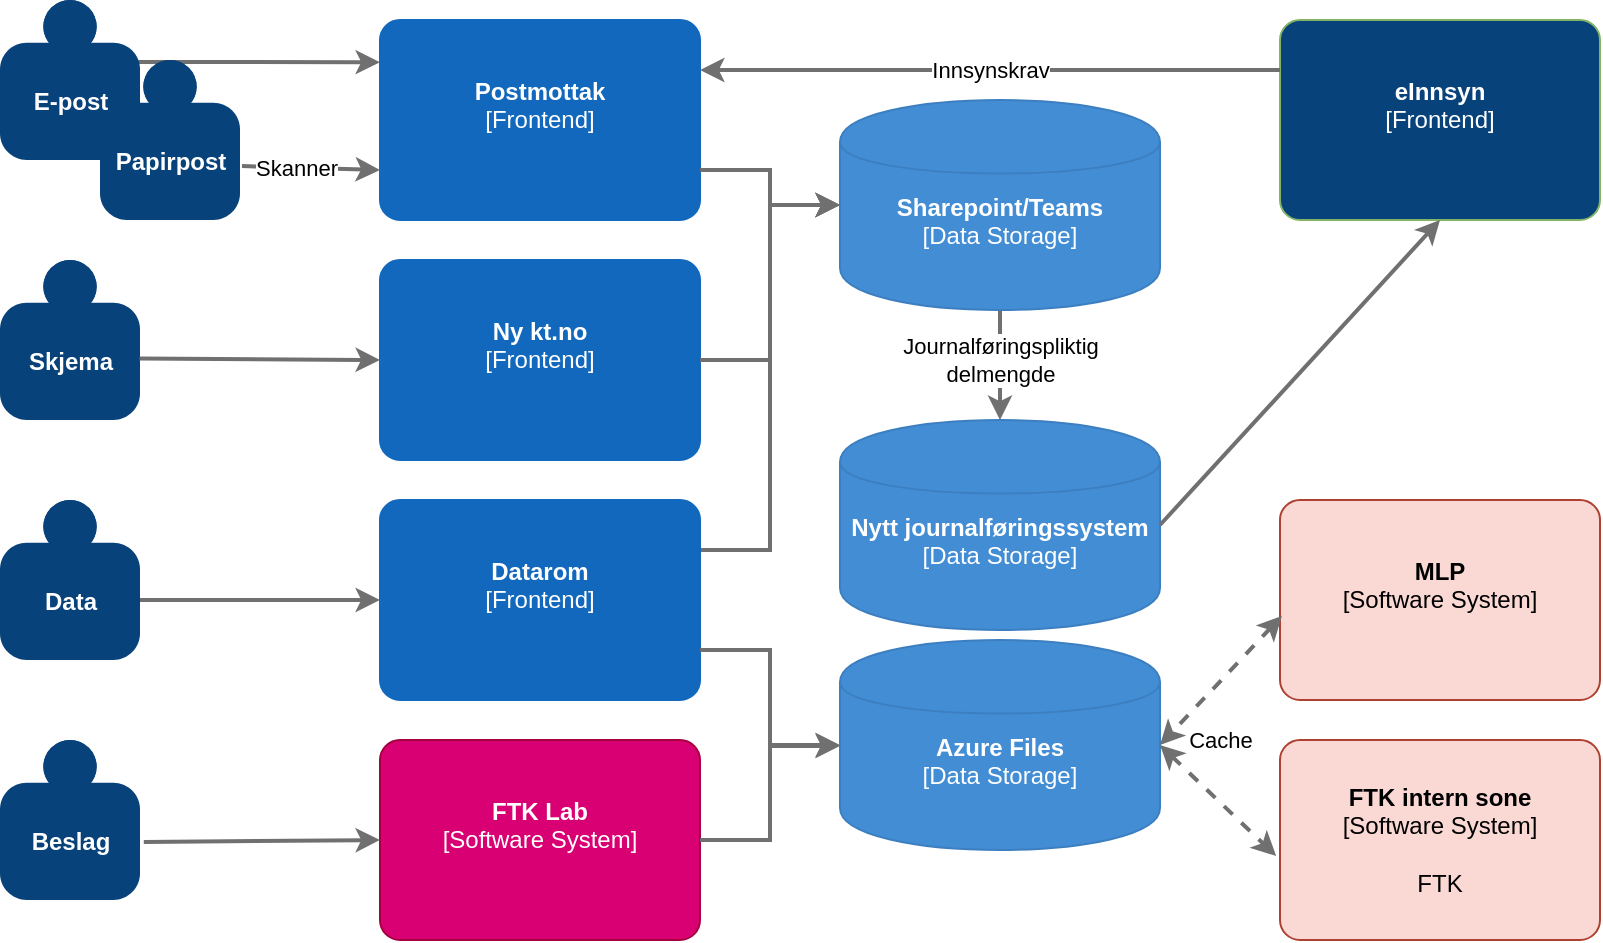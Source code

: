 <mxfile version="24.8.0" pages="9">
  <diagram id="zNMGI6wU0Mi8Qe2H5Q59" name="Dataflyt inn">
    <mxGraphModel dx="1434" dy="840" grid="1" gridSize="10" guides="1" tooltips="1" connect="1" arrows="1" fold="1" page="1" pageScale="1" pageWidth="827" pageHeight="1169" math="0" shadow="0">
      <root>
        <mxCell id="0" />
        <mxCell id="1" parent="0" />
        <mxCell id="lhokiOedD1wRkCvFBzF--8" style="edgeStyle=none;rounded=0;orthogonalLoop=1;jettySize=auto;html=1;strokeColor=#707070;strokeWidth=2;fontColor=#707070;entryX=0.5;entryY=0;entryDx=0;entryDy=0;entryPerimeter=0;exitX=0.5;exitY=1;exitDx=0;exitDy=0;exitPerimeter=0;" parent="1" source="lhokiOedD1wRkCvFBzF--3" target="lhokiOedD1wRkCvFBzF--4" edge="1">
          <mxGeometry relative="1" as="geometry">
            <mxPoint x="680" y="146.03" as="targetPoint" />
            <mxPoint x="610" y="145" as="sourcePoint" />
          </mxGeometry>
        </mxCell>
        <mxCell id="lnmgxQ-TkLNhtuKLghFE-9" style="edgeStyle=none;rounded=0;orthogonalLoop=1;jettySize=auto;html=1;strokeColor=#707070;strokeWidth=2;fontColor=#707070;entryX=0;entryY=0.364;entryDx=0;entryDy=0;entryPerimeter=0;exitX=0.857;exitY=0.388;exitDx=0;exitDy=0;exitPerimeter=0;" parent="1" source="lnmgxQ-TkLNhtuKLghFE-3" edge="1">
          <mxGeometry relative="1" as="geometry">
            <mxPoint x="200" y="41.08" as="targetPoint" />
            <mxPoint x="80" y="39.996" as="sourcePoint" />
          </mxGeometry>
        </mxCell>
        <object placeholders="1" c4Name="E-post" c4Type="Person" c4Description="" label="&lt;b&gt;%c4Name%&lt;/b&gt;&lt;div&gt;%c4Description%&lt;/div&gt;" id="lnmgxQ-TkLNhtuKLghFE-3">
          <mxCell style="html=1;dashed=0;whitespace=wrap;fillColor=#08427b;strokeColor=none;fontColor=#ffffff;shape=mxgraph.c4.person;align=center;metaEdit=1;points=[[0.5,0,0],[1,0.5,0],[1,0.75,0],[0.75,1,0],[0.5,1,0],[0.25,1,0],[0,0.75,0],[0,0.5,0]];metaData={&quot;c4Type&quot;:{&quot;editable&quot;:false}};" parent="1" vertex="1">
            <mxGeometry x="10" y="10" width="70" height="80" as="geometry" />
          </mxCell>
        </object>
        <object placeholders="1" c4Name="Postmottak" c4Type="Frontend" c4Description="" label="&lt;b&gt;%c4Name%&lt;/b&gt;&lt;div&gt;[%c4Type%]&lt;/div&gt;&lt;br&gt;&lt;div&gt;%c4Description%&lt;/div&gt;" link="data:page/id,riFty9M_1o9Zjc9zv7YC" linkTarget="_blank" id="lnmgxQ-TkLNhtuKLghFE-13">
          <mxCell style="rounded=1;whiteSpace=wrap;html=1;labelBackgroundColor=none;fillColor=#1168BD;fontColor=#ffffff;align=center;arcSize=10;strokeColor=#1168BD;metaEdit=1;metaData={&quot;c4Type&quot;:{&quot;editable&quot;:false}};points=[[0.25,0,0],[0.5,0,0],[0.75,0,0],[1,0.25,0],[1,0.5,0],[1,0.75,0],[0.75,1,0],[0.5,1,0],[0.25,1,0],[0,0.75,0],[0,0.5,0],[0,0.25,0]];" parent="1" vertex="1">
            <mxGeometry x="200" y="20" width="160" height="100" as="geometry" />
          </mxCell>
        </object>
        <mxCell id="5p-e-0pEdj6wU1898hby-8" value="" style="endArrow=classic;html=1;rounded=0;entryX=0;entryY=0.75;entryDx=0;entryDy=0;entryPerimeter=0;exitX=1.014;exitY=0.663;exitDx=0;exitDy=0;exitPerimeter=0;strokeWidth=2;strokeColor=#707070;" parent="1" source="5p-e-0pEdj6wU1898hby-22" target="lnmgxQ-TkLNhtuKLghFE-13" edge="1">
          <mxGeometry relative="1" as="geometry">
            <mxPoint x="100" y="240" as="sourcePoint" />
            <mxPoint x="200" y="105" as="targetPoint" />
          </mxGeometry>
        </mxCell>
        <mxCell id="5p-e-0pEdj6wU1898hby-9" value="Skanner" style="edgeLabel;resizable=0;html=1;;align=center;verticalAlign=middle;" parent="5p-e-0pEdj6wU1898hby-8" connectable="0" vertex="1">
          <mxGeometry relative="1" as="geometry">
            <mxPoint x="-8" as="offset" />
          </mxGeometry>
        </mxCell>
        <mxCell id="CnHp2BACZt2HiP-NToc3-1" value="Journalføringspliktig&lt;div&gt;delmengde&lt;/div&gt;" style="edgeLabel;resizable=0;html=1;;align=center;verticalAlign=middle;" connectable="0" vertex="1" parent="5p-e-0pEdj6wU1898hby-8">
          <mxGeometry relative="1" as="geometry">
            <mxPoint x="344" y="96" as="offset" />
          </mxGeometry>
        </mxCell>
        <mxCell id="CnHp2BACZt2HiP-NToc3-2" value="Cache" style="edgeLabel;resizable=0;html=1;;align=center;verticalAlign=middle;" connectable="0" vertex="1" parent="5p-e-0pEdj6wU1898hby-8">
          <mxGeometry relative="1" as="geometry">
            <mxPoint x="454" y="286" as="offset" />
          </mxGeometry>
        </mxCell>
        <mxCell id="Lnd7dqwJ6gBZuBjxFB_a-3" value="" style="edgeStyle=orthogonalEdgeStyle;rounded=0;orthogonalLoop=1;jettySize=auto;html=1;entryX=0;entryY=0.5;entryDx=0;entryDy=0;entryPerimeter=0;strokeWidth=2;strokeColor=#707070;exitX=1;exitY=0.25;exitDx=0;exitDy=0;exitPerimeter=0;" parent="1" target="lhokiOedD1wRkCvFBzF--3" edge="1" source="5p-e-0pEdj6wU1898hby-11">
          <mxGeometry relative="1" as="geometry">
            <mxPoint x="360" y="310" as="sourcePoint" />
          </mxGeometry>
        </mxCell>
        <object placeholders="1" c4Name="Datarom" c4Type="Frontend" c4Description="" label="&lt;b&gt;%c4Name%&lt;/b&gt;&lt;div&gt;[%c4Type%]&lt;/div&gt;&lt;br&gt;&lt;div&gt;%c4Description%&lt;/div&gt;" link="https://konkurransetilsynet.sharepoint.com/sites/Share?CT" id="5p-e-0pEdj6wU1898hby-11">
          <mxCell style="rounded=1;whiteSpace=wrap;html=1;labelBackgroundColor=none;fillColor=#1168BD;fontColor=#ffffff;align=center;arcSize=10;strokeColor=#1168BD;metaEdit=1;metaData={&quot;c4Type&quot;:{&quot;editable&quot;:false}};points=[[0.25,0,0],[0.5,0,0],[0.75,0,0],[1,0.25,0],[1,0.5,0],[1,0.75,0],[0.75,1,0],[0.5,1,0],[0.25,1,0],[0,0.75,0],[0,0.5,0],[0,0.25,0]];" parent="1" vertex="1">
            <mxGeometry x="200" y="260" width="160" height="100" as="geometry" />
          </mxCell>
        </object>
        <object placeholders="1" c4Name="Ny kt.no" c4Type="Frontend" c4Description="" label="&lt;b&gt;%c4Name%&lt;/b&gt;&lt;div&gt;[%c4Type%]&lt;/div&gt;&lt;br&gt;&lt;div&gt;%c4Description%&lt;/div&gt;" link="data:page/id,KBZA_GLIqCq3Hr5ouC0Q" id="5p-e-0pEdj6wU1898hby-13">
          <mxCell style="rounded=1;whiteSpace=wrap;html=1;labelBackgroundColor=none;fillColor=#1168BD;fontColor=#ffffff;align=center;arcSize=10;strokeColor=#1168BD;metaEdit=1;metaData={&quot;c4Type&quot;:{&quot;editable&quot;:false}};points=[[0.25,0,0],[0.5,0,0],[0.75,0,0],[1,0.25,0],[1,0.5,0],[1,0.75,0],[0.75,1,0],[0.5,1,0],[0.25,1,0],[0,0.75,0],[0,0.5,0],[0,0.25,0]];" parent="1" vertex="1">
            <mxGeometry x="200" y="140" width="160" height="100" as="geometry" />
          </mxCell>
        </object>
        <object placeholders="1" c4Name="FTK Lab" c4Type="Software System" c4Description="" label="&lt;b&gt;%c4Name%&lt;/b&gt;&lt;div&gt;[%c4Type%]&lt;/div&gt;&lt;br&gt;&lt;div&gt;%c4Description%&lt;/div&gt;" link="data:page/id,da4WMFDRyzKGSwZyCBPs" id="5p-e-0pEdj6wU1898hby-16">
          <mxCell style="rounded=1;whiteSpace=wrap;html=1;labelBackgroundColor=none;fillColor=#d80073;fontColor=#ffffff;align=center;arcSize=10;strokeColor=#A50040;metaEdit=1;metaData={&quot;c4Type&quot;:{&quot;editable&quot;:false}};points=[[0.25,0,0],[0.5,0,0],[0.75,0,0],[1,0.25,0],[1,0.5,0],[1,0.75,0],[0.75,1,0],[0.5,1,0],[0.25,1,0],[0,0.75,0],[0,0.5,0],[0,0.25,0]];" parent="1" vertex="1">
            <mxGeometry x="200" y="380" width="160" height="100" as="geometry" />
          </mxCell>
        </object>
        <mxCell id="5p-e-0pEdj6wU1898hby-18" style="edgeStyle=none;rounded=0;orthogonalLoop=1;jettySize=auto;html=1;strokeColor=#707070;strokeWidth=2;fontColor=#707070;exitX=0.987;exitY=0.625;exitDx=0;exitDy=0;exitPerimeter=0;entryX=0;entryY=0.5;entryDx=0;entryDy=0;entryPerimeter=0;" parent="1" source="5p-e-0pEdj6wU1898hby-24" target="5p-e-0pEdj6wU1898hby-11" edge="1">
          <mxGeometry relative="1" as="geometry">
            <mxPoint x="198" y="250" as="targetPoint" />
            <mxPoint x="100" y="350" as="sourcePoint" />
          </mxGeometry>
        </mxCell>
        <mxCell id="5p-e-0pEdj6wU1898hby-20" style="edgeStyle=none;rounded=0;orthogonalLoop=1;jettySize=auto;html=1;strokeColor=#707070;strokeWidth=2;fontColor=#707070;entryX=0;entryY=0.5;entryDx=0;entryDy=0;entryPerimeter=0;exitX=1.027;exitY=0.638;exitDx=0;exitDy=0;exitPerimeter=0;" parent="1" source="lhokiOedD1wRkCvFBzF--22" target="5p-e-0pEdj6wU1898hby-16" edge="1">
          <mxGeometry relative="1" as="geometry">
            <mxPoint x="200" y="435" as="targetPoint" />
            <mxPoint x="79.09" y="457.28" as="sourcePoint" />
          </mxGeometry>
        </mxCell>
        <object placeholders="1" c4Name="Papirpost" c4Type="Person" c4Description="" label="&lt;b&gt;%c4Name%&lt;/b&gt;&lt;div&gt;%c4Description%&lt;/div&gt;" id="5p-e-0pEdj6wU1898hby-22">
          <mxCell style="html=1;dashed=0;whitespace=wrap;fillColor=#08427b;strokeColor=none;fontColor=#ffffff;shape=mxgraph.c4.person;align=center;metaEdit=1;points=[[0.5,0,0],[1,0.5,0],[1,0.75,0],[0.75,1,0],[0.5,1,0],[0.25,1,0],[0,0.75,0],[0,0.5,0]];metaData={&quot;c4Type&quot;:{&quot;editable&quot;:false}};" parent="1" vertex="1">
            <mxGeometry x="60" y="40" width="70" height="80" as="geometry" />
          </mxCell>
        </object>
        <object placeholders="1" c4Name="Data" c4Type="Person" c4Description="" label="&lt;b&gt;%c4Name%&lt;/b&gt;&lt;div&gt;%c4Description%&lt;/div&gt;" id="5p-e-0pEdj6wU1898hby-24">
          <mxCell style="html=1;dashed=0;whitespace=wrap;fillColor=#08427b;strokeColor=none;fontColor=#ffffff;shape=mxgraph.c4.person;align=center;metaEdit=1;points=[[0.5,0,0],[1,0.5,0],[1,0.75,0],[0.75,1,0],[0.5,1,0],[0.25,1,0],[0,0.75,0],[0,0.5,0]];metaData={&quot;c4Type&quot;:{&quot;editable&quot;:false}};" parent="1" vertex="1">
            <mxGeometry x="10" y="260" width="70" height="80" as="geometry" />
          </mxCell>
        </object>
        <object placeholders="1" c4Name="Skjema" c4Type="Person" c4Description="" label="&lt;b&gt;%c4Name%&lt;/b&gt;&lt;div&gt;%c4Description%&lt;/div&gt;" id="5p-e-0pEdj6wU1898hby-25">
          <mxCell style="html=1;dashed=0;whitespace=wrap;fillColor=#08427b;strokeColor=none;fontColor=#ffffff;shape=mxgraph.c4.person;align=center;metaEdit=1;points=[[0.5,0,0],[1,0.5,0],[1,0.75,0],[0.75,1,0],[0.5,1,0],[0.25,1,0],[0,0.75,0],[0,0.5,0]];metaData={&quot;c4Type&quot;:{&quot;editable&quot;:false}};" parent="1" vertex="1">
            <mxGeometry x="10" y="140" width="70" height="80" as="geometry" />
          </mxCell>
        </object>
        <mxCell id="5p-e-0pEdj6wU1898hby-26" style="edgeStyle=none;rounded=0;orthogonalLoop=1;jettySize=auto;html=1;strokeColor=#707070;strokeWidth=2;fontColor=#707070;exitX=0.997;exitY=0.615;exitDx=0;exitDy=0;exitPerimeter=0;entryX=0;entryY=0.5;entryDx=0;entryDy=0;entryPerimeter=0;" parent="1" source="5p-e-0pEdj6wU1898hby-25" target="5p-e-0pEdj6wU1898hby-13" edge="1">
          <mxGeometry relative="1" as="geometry">
            <mxPoint x="200" y="300" as="targetPoint" />
            <mxPoint x="79" y="350" as="sourcePoint" />
          </mxGeometry>
        </mxCell>
        <object placeholders="1" c4Description="" label="&lt;b style=&quot;font-size: 12px;&quot;&gt;%c4Name%&lt;/b&gt;&lt;div style=&quot;font-size: 12px;&quot;&gt;[%c4Type%]&lt;/div&gt;&lt;br style=&quot;font-size: 12px;&quot;&gt;&lt;div style=&quot;font-size: 12px;&quot;&gt;%c4Description%&lt;/div&gt;" c4Name="Azure Files" c4Type="Data Storage" link="data:page/id,gqWblNubQF4karUzQvhE" id="lhokiOedD1wRkCvFBzF--1">
          <mxCell style="shape=cylinder;whiteSpace=wrap;html=1;boundedLbl=1;rounded=0;labelBackgroundColor=none;fillColor=#438DD5;fontSize=12;fontColor=#ffffff;align=center;strokeColor=#3C7FC0;metaEdit=1;points=[[0.5,0,0],[1,0.25,0],[1,0.5,0],[1,0.75,0],[0.5,1,0],[0,0.75,0],[0,0.5,0],[0,0.25,0]];metaData={&quot;c4Type&quot;:{&quot;editable&quot;:false}};" parent="1" vertex="1">
            <mxGeometry x="430" y="330" width="160" height="105" as="geometry" />
          </mxCell>
        </object>
        <object placeholders="1" c4Name="FTK intern sone" c4Type="Software System" c4Description="FTK " label="&lt;b&gt;%c4Name%&lt;/b&gt;&lt;div&gt;[%c4Type%]&lt;/div&gt;&lt;br&gt;&lt;div&gt;%c4Description%&lt;/div&gt;" link="data:page/id,da4WMFDRyzKGSwZyCBPs" id="lhokiOedD1wRkCvFBzF--2">
          <mxCell style="rounded=1;whiteSpace=wrap;html=1;labelBackgroundColor=none;fillColor=#fad9d5;align=center;arcSize=10;strokeColor=#ae4132;metaEdit=1;metaData={&quot;c4Type&quot;:{&quot;editable&quot;:false}};points=[[0.25,0,0],[0.5,0,0],[0.75,0,0],[1,0.25,0],[1,0.5,0],[1,0.75,0],[0.75,1,0],[0.5,1,0],[0.25,1,0],[0,0.75,0],[0,0.5,0],[0,0.25,0]];" parent="1" vertex="1">
            <mxGeometry x="650" y="380" width="160" height="100" as="geometry" />
          </mxCell>
        </object>
        <object placeholders="1" c4Description="" label="&lt;b style=&quot;font-size: 12px;&quot;&gt;%c4Name%&lt;/b&gt;&lt;div style=&quot;font-size: 12px;&quot;&gt;[%c4Type%]&lt;/div&gt;&lt;br style=&quot;font-size: 12px;&quot;&gt;&lt;div style=&quot;font-size: 12px;&quot;&gt;%c4Description%&lt;/div&gt;" c4Name="Sharepoint/Teams" c4Type="Data Storage" link="data:page/id,rXMBJQsD9wPTN60wKnSM" id="lhokiOedD1wRkCvFBzF--3">
          <mxCell style="shape=cylinder;whiteSpace=wrap;html=1;boundedLbl=1;rounded=0;labelBackgroundColor=none;fillColor=#438DD5;fontSize=12;fontColor=#ffffff;align=center;strokeColor=#3C7FC0;metaEdit=1;points=[[0.5,0,0],[1,0.25,0],[1,0.5,0],[1,0.75,0],[0.5,1,0],[0,0.75,0],[0,0.5,0],[0,0.25,0]];metaData={&quot;c4Type&quot;:{&quot;editable&quot;:false}};" parent="1" vertex="1">
            <mxGeometry x="430" y="60" width="160" height="105" as="geometry" />
          </mxCell>
        </object>
        <object placeholders="1" c4Description="" label="&lt;b style=&quot;font-size: 12px;&quot;&gt;%c4Name%&lt;/b&gt;&lt;div style=&quot;font-size: 12px;&quot;&gt;[%c4Type%]&lt;/div&gt;&lt;br style=&quot;font-size: 12px;&quot;&gt;&lt;div style=&quot;font-size: 12px;&quot;&gt;%c4Description%&lt;/div&gt;" c4Name="Nytt journalføringssystem" c4Type="Data Storage" link="data:page/id,SF045wSuWdy3ESht9sIM" id="lhokiOedD1wRkCvFBzF--4">
          <mxCell style="shape=cylinder;whiteSpace=wrap;html=1;boundedLbl=1;rounded=0;labelBackgroundColor=none;fillColor=#438DD5;fontSize=12;fontColor=#ffffff;align=center;strokeColor=#3C7FC0;metaEdit=1;points=[[0.5,0,0],[1,0.25,0],[1,0.5,0],[1,0.75,0],[0.5,1,0],[0,0.75,0],[0,0.5,0],[0,0.25,0]];metaData={&quot;c4Type&quot;:{&quot;editable&quot;:false}};" parent="1" vertex="1">
            <mxGeometry x="430" y="220" width="160" height="105" as="geometry" />
          </mxCell>
        </object>
        <object placeholders="1" c4Name="eInnsyn" c4Type="Frontend" c4Description="" label="&lt;b&gt;%c4Name%&lt;/b&gt;&lt;div&gt;[%c4Type%]&lt;/div&gt;&lt;br&gt;&lt;div&gt;%c4Description%&lt;/div&gt;" link="https://einnsyn.no/sok?f=9cc0c182-0d94-4210-895c-04d0f2fe093f" id="lhokiOedD1wRkCvFBzF--9">
          <mxCell style="rounded=1;whiteSpace=wrap;html=1;labelBackgroundColor=none;fillColor=#08427b;align=center;arcSize=10;strokeColor=#82b366;metaEdit=1;metaData={&quot;c4Type&quot;:{&quot;editable&quot;:false}};points=[[0.25,0,0],[0.5,0,0],[0.75,0,0],[1,0.25,0],[1,0.5,0],[1,0.75,0],[0.75,1,0],[0.5,1,0],[0.25,1,0],[0,0.75,0],[0,0.5,0],[0,0.25,0]];gradientColor=none;dashed=0;verticalAlign=middle;fontFamily=Helvetica;fontSize=12;fontColor=#ffffff;" parent="1" vertex="1">
            <mxGeometry x="650" y="20" width="160" height="100" as="geometry" />
          </mxCell>
        </object>
        <mxCell id="lhokiOedD1wRkCvFBzF--10" style="edgeStyle=none;rounded=0;orthogonalLoop=1;jettySize=auto;html=1;strokeColor=#707070;strokeWidth=2;fontColor=#707070;exitX=1;exitY=0.5;exitDx=0;exitDy=0;exitPerimeter=0;entryX=0.5;entryY=1;entryDx=0;entryDy=0;entryPerimeter=0;" parent="1" source="lhokiOedD1wRkCvFBzF--4" target="lhokiOedD1wRkCvFBzF--9" edge="1">
          <mxGeometry relative="1" as="geometry">
            <mxPoint x="650" y="201" as="targetPoint" />
            <mxPoint x="600" y="201" as="sourcePoint" />
          </mxGeometry>
        </mxCell>
        <mxCell id="lhokiOedD1wRkCvFBzF--14" style="edgeStyle=none;rounded=0;orthogonalLoop=1;jettySize=auto;html=1;strokeColor=#707070;strokeWidth=2;fontColor=#707070;startArrow=classic;startFill=1;dashed=1;entryX=-0.012;entryY=0.58;entryDx=0;entryDy=0;entryPerimeter=0;exitX=1;exitY=0.5;exitDx=0;exitDy=0;exitPerimeter=0;" parent="1" source="lhokiOedD1wRkCvFBzF--1" target="lhokiOedD1wRkCvFBzF--2" edge="1">
          <mxGeometry relative="1" as="geometry">
            <mxPoint x="646" y="398" as="targetPoint" />
            <mxPoint x="591" y="390" as="sourcePoint" />
          </mxGeometry>
        </mxCell>
        <mxCell id="lhokiOedD1wRkCvFBzF--19" value="" style="endArrow=classic;html=1;rounded=0;entryX=1;entryY=0.25;entryDx=0;entryDy=0;entryPerimeter=0;exitX=0;exitY=0.25;exitDx=0;exitDy=0;exitPerimeter=0;strokeWidth=2;strokeColor=#707070;" parent="1" source="lhokiOedD1wRkCvFBzF--9" target="lnmgxQ-TkLNhtuKLghFE-13" edge="1">
          <mxGeometry relative="1" as="geometry">
            <mxPoint x="461.5" y="15" as="sourcePoint" />
            <mxPoint x="578.5" y="-67" as="targetPoint" />
          </mxGeometry>
        </mxCell>
        <mxCell id="lhokiOedD1wRkCvFBzF--20" value="Innsynskrav" style="edgeLabel;resizable=0;html=1;;align=center;verticalAlign=middle;" parent="lhokiOedD1wRkCvFBzF--19" connectable="0" vertex="1">
          <mxGeometry relative="1" as="geometry" />
        </mxCell>
        <object placeholders="1" c4Name="Beslag" c4Type="Person" c4Description="" label="&lt;b&gt;%c4Name%&lt;/b&gt;&lt;div&gt;%c4Description%&lt;/div&gt;" id="lhokiOedD1wRkCvFBzF--22">
          <mxCell style="html=1;dashed=0;whitespace=wrap;fillColor=#08427b;strokeColor=none;fontColor=#ffffff;shape=mxgraph.c4.person;align=center;metaEdit=1;points=[[0.5,0,0],[1,0.5,0],[1,0.75,0],[0.75,1,0],[0.5,1,0],[0.25,1,0],[0,0.75,0],[0,0.5,0]];metaData={&quot;c4Type&quot;:{&quot;editable&quot;:false}};" parent="1" vertex="1">
            <mxGeometry x="10" y="380" width="70" height="80" as="geometry" />
          </mxCell>
        </object>
        <object placeholders="1" c4Name="MLP" c4Type="Software System" c4Description="" label="&lt;b&gt;%c4Name%&lt;/b&gt;&lt;div&gt;[%c4Type%]&lt;/div&gt;&lt;br&gt;&lt;div&gt;%c4Description%&lt;/div&gt;" link="data:page/id,0wcvV2fvpvfQFUzSbVlZ" id="lhokiOedD1wRkCvFBzF--23">
          <mxCell style="rounded=1;whiteSpace=wrap;html=1;labelBackgroundColor=none;fillColor=#fad9d5;align=center;arcSize=10;strokeColor=#ae4132;metaEdit=1;metaData={&quot;c4Type&quot;:{&quot;editable&quot;:false}};points=[[0.25,0,0],[0.5,0,0],[0.75,0,0],[1,0.25,0],[1,0.5,0],[1,0.75,0],[0.75,1,0],[0.5,1,0],[0.25,1,0],[0,0.75,0],[0,0.5,0],[0,0.25,0]];" parent="1" vertex="1">
            <mxGeometry x="650" y="260" width="160" height="100" as="geometry" />
          </mxCell>
        </object>
        <mxCell id="lhokiOedD1wRkCvFBzF--24" style="edgeStyle=none;rounded=0;orthogonalLoop=1;jettySize=auto;html=1;strokeColor=#707070;strokeWidth=2;fontColor=#707070;exitX=0.006;exitY=0.58;exitDx=0;exitDy=0;exitPerimeter=0;startArrow=classic;startFill=1;dashed=1;entryX=1;entryY=0.5;entryDx=0;entryDy=0;entryPerimeter=0;" parent="1" source="lhokiOedD1wRkCvFBzF--23" target="lhokiOedD1wRkCvFBzF--1" edge="1">
          <mxGeometry relative="1" as="geometry">
            <mxPoint x="620" y="385" as="targetPoint" />
            <mxPoint x="620" y="340" as="sourcePoint" />
          </mxGeometry>
        </mxCell>
        <mxCell id="Lnd7dqwJ6gBZuBjxFB_a-4" value="" style="edgeStyle=orthogonalEdgeStyle;rounded=0;orthogonalLoop=1;jettySize=auto;html=1;entryX=0;entryY=0.5;entryDx=0;entryDy=0;entryPerimeter=0;strokeWidth=2;strokeColor=#707070;exitX=1;exitY=0.5;exitDx=0;exitDy=0;exitPerimeter=0;" parent="1" target="lhokiOedD1wRkCvFBzF--3" edge="1" source="5p-e-0pEdj6wU1898hby-13">
          <mxGeometry relative="1" as="geometry">
            <mxPoint x="360" y="200" as="sourcePoint" />
            <mxPoint x="440" y="149" as="targetPoint" />
          </mxGeometry>
        </mxCell>
        <mxCell id="Lnd7dqwJ6gBZuBjxFB_a-5" value="" style="edgeStyle=orthogonalEdgeStyle;rounded=0;orthogonalLoop=1;jettySize=auto;html=1;entryX=0;entryY=0.5;entryDx=0;entryDy=0;entryPerimeter=0;strokeWidth=2;strokeColor=#707070;exitX=1;exitY=0.75;exitDx=0;exitDy=0;exitPerimeter=0;" parent="1" target="lhokiOedD1wRkCvFBzF--3" edge="1" source="lnmgxQ-TkLNhtuKLghFE-13">
          <mxGeometry relative="1" as="geometry">
            <mxPoint x="360" y="80" as="sourcePoint" />
            <mxPoint x="440" y="123" as="targetPoint" />
          </mxGeometry>
        </mxCell>
        <mxCell id="Lnd7dqwJ6gBZuBjxFB_a-9" value="" style="edgeStyle=orthogonalEdgeStyle;rounded=0;orthogonalLoop=1;jettySize=auto;html=1;entryX=0;entryY=0.5;entryDx=0;entryDy=0;entryPerimeter=0;strokeWidth=2;strokeColor=#707070;exitX=1;exitY=0.5;exitDx=0;exitDy=0;exitPerimeter=0;" parent="1" source="5p-e-0pEdj6wU1898hby-16" target="lhokiOedD1wRkCvFBzF--1" edge="1">
          <mxGeometry relative="1" as="geometry">
            <mxPoint x="440" y="490" as="sourcePoint" />
            <mxPoint x="510" y="293" as="targetPoint" />
          </mxGeometry>
        </mxCell>
        <mxCell id="Lnd7dqwJ6gBZuBjxFB_a-10" value="" style="edgeStyle=orthogonalEdgeStyle;rounded=0;orthogonalLoop=1;jettySize=auto;html=1;strokeWidth=2;strokeColor=#707070;exitX=1;exitY=0.75;exitDx=0;exitDy=0;exitPerimeter=0;" parent="1" source="5p-e-0pEdj6wU1898hby-11" target="lhokiOedD1wRkCvFBzF--1" edge="1">
          <mxGeometry relative="1" as="geometry">
            <mxPoint x="450" y="460" as="sourcePoint" />
            <mxPoint x="520" y="263" as="targetPoint" />
            <Array as="points">
              <mxPoint x="395" y="335" />
              <mxPoint x="395" y="383" />
            </Array>
          </mxGeometry>
        </mxCell>
      </root>
    </mxGraphModel>
  </diagram>
  <diagram id="riFty9M_1o9Zjc9zv7YC" name="Postmottak">
    <mxGraphModel dx="1434" dy="840" grid="1" gridSize="10" guides="1" tooltips="1" connect="1" arrows="1" fold="1" page="1" pageScale="1" pageWidth="827" pageHeight="1169" math="0" shadow="0">
      <root>
        <mxCell id="0" />
        <mxCell id="1" parent="0" />
        <object placeholders="1" c4Name="Postmottak" c4Type="Email" c4Description="" label="&lt;b&gt;%c4Name%&lt;/b&gt;&lt;div&gt;[%c4Type%]&lt;/div&gt;&lt;br&gt;&lt;div&gt;%c4Description%&lt;/div&gt;" linkTarget="_blank" id="NI2p3W5VeMO1QB1sqK2y-1">
          <mxCell style="rounded=1;whiteSpace=wrap;html=1;labelBackgroundColor=none;fillColor=#1168BD;fontColor=#ffffff;align=center;arcSize=10;strokeColor=#1168BD;metaEdit=1;metaData={&quot;c4Type&quot;:{&quot;editable&quot;:false}};points=[[0.25,0,0],[0.5,0,0],[0.75,0,0],[1,0.25,0],[1,0.5,0],[1,0.75,0],[0.75,1,0],[0.5,1,0],[0.25,1,0],[0,0.75,0],[0,0.5,0],[0,0.25,0]];" vertex="1" parent="1">
            <mxGeometry x="50" y="20" width="280" height="130" as="geometry" />
          </mxCell>
        </object>
        <mxCell id="mGO7eOiadIEQ92DnjqK7-11" value="Registrer" style="shape=step;perimeter=stepPerimeter;fixedSize=1;points=[];whiteSpace=wrap;html=1;rounded=0;strokeColor=#3C7FC0;align=center;verticalAlign=middle;fontFamily=Helvetica;fontSize=12;fontColor=#ffffff;labelBackgroundColor=none;fillColor=#438DD5;" vertex="1" parent="1">
          <mxGeometry x="120" y="120" width="130" height="57" as="geometry" />
        </mxCell>
        <UserObject label="Kategoriser" link="https://konkurransetilsynet.sharepoint.com/sites/Seksjonforinformasjonsforvaltning/Lists/Kategorier/iAlle.aspx" id="mGO7eOiadIEQ92DnjqK7-10">
          <mxCell style="shape=step;perimeter=stepPerimeter;fixedSize=1;points=[];whiteSpace=wrap;html=1;rounded=0;strokeColor=#3C7FC0;align=center;verticalAlign=middle;fontFamily=Helvetica;fontSize=12;fontColor=#ffffff;labelBackgroundColor=none;fillColor=#438DD5;" vertex="1" parent="1">
            <mxGeometry x="20" y="120" width="110" height="57" as="geometry" />
          </mxCell>
        </UserObject>
        <mxCell id="nu5fpGSwFrHRFY26u5ok-2" value="Fordel" style="shape=step;perimeter=stepPerimeter;fixedSize=1;points=[];whiteSpace=wrap;html=1;rounded=0;strokeColor=#3C7FC0;align=center;verticalAlign=middle;fontFamily=Helvetica;fontSize=12;fontColor=#ffffff;labelBackgroundColor=none;fillColor=#438DD5;" vertex="1" parent="1">
          <mxGeometry x="240" y="120" width="130" height="57" as="geometry" />
        </mxCell>
        <object placeholders="1" c4Name="Sharepoint/Teams" c4Type="Frontend" c4Description="" label="&lt;b&gt;%c4Name%&lt;/b&gt;&lt;div&gt;[%c4Type%]&lt;/div&gt;&lt;br&gt;&lt;div&gt;%c4Description%&lt;/div&gt;" id="9iSTdxROCRiE8NJcCSrG-3">
          <mxCell style="rounded=1;whiteSpace=wrap;html=1;labelBackgroundColor=none;fillColor=#1168BD;fontColor=#ffffff;align=center;arcSize=10;strokeColor=#1168BD;metaEdit=1;metaData={&quot;c4Type&quot;:{&quot;editable&quot;:false}};points=[[0.25,0,0],[0.5,0,0],[0.75,0,0],[1,0.25,0],[1,0.5,0],[1,0.75,0],[0.75,1,0],[0.5,1,0],[0.25,1,0],[0,0.75,0],[0,0.5,0],[0,0.25,0]];" vertex="1" parent="1">
            <mxGeometry x="400" y="100" width="280" height="130" as="geometry" />
          </mxCell>
        </object>
        <object placeholders="1" c4Name="Saksbehandler" c4Type="Email" c4Description="" label="&lt;b&gt;%c4Name%&lt;/b&gt;&lt;div&gt;[%c4Type%]&lt;/div&gt;&lt;br&gt;&lt;div&gt;%c4Description%&lt;/div&gt;" linkTarget="_blank" id="9iSTdxROCRiE8NJcCSrG-4">
          <mxCell style="rounded=1;whiteSpace=wrap;html=1;labelBackgroundColor=none;fillColor=#1168BD;fontColor=#ffffff;align=center;arcSize=10;strokeColor=#1168BD;metaEdit=1;metaData={&quot;c4Type&quot;:{&quot;editable&quot;:false}};points=[[0.25,0,0],[0.5,0,0],[0.75,0,0],[1,0.25,0],[1,0.5,0],[1,0.75,0],[0.75,1,0],[0.5,1,0],[0.25,1,0],[0,0.75,0],[0,0.5,0],[0,0.25,0]];" vertex="1" parent="1">
            <mxGeometry x="50" y="200" width="280" height="130" as="geometry" />
          </mxCell>
        </object>
        <UserObject label="Kategoriser" link="https://konkurransetilsynet.sharepoint.com/sites/Seksjonforinformasjonsforvaltning/Lists/Kategorier/iAlle.aspx" id="9iSTdxROCRiE8NJcCSrG-5">
          <mxCell style="shape=step;perimeter=stepPerimeter;fixedSize=1;points=[];whiteSpace=wrap;html=1;rounded=0;strokeColor=#3C7FC0;align=center;verticalAlign=middle;fontFamily=Helvetica;fontSize=12;fontColor=#ffffff;labelBackgroundColor=none;fillColor=#438DD5;" vertex="1" parent="1">
            <mxGeometry x="20" y="300" width="110" height="57" as="geometry" />
          </mxCell>
        </UserObject>
        <mxCell id="9iSTdxROCRiE8NJcCSrG-6" value="Registrer" style="shape=step;perimeter=stepPerimeter;fixedSize=1;points=[];whiteSpace=wrap;html=1;rounded=0;strokeColor=#3C7FC0;align=center;verticalAlign=middle;fontFamily=Helvetica;fontSize=12;fontColor=#ffffff;labelBackgroundColor=none;fillColor=#438DD5;" vertex="1" parent="1">
          <mxGeometry x="120" y="300" width="130" height="57" as="geometry" />
        </mxCell>
        <mxCell id="9iSTdxROCRiE8NJcCSrG-7" value="Fordel" style="shape=step;perimeter=stepPerimeter;fixedSize=1;points=[];whiteSpace=wrap;html=1;rounded=0;strokeColor=#3C7FC0;align=center;verticalAlign=middle;fontFamily=Helvetica;fontSize=12;fontColor=#ffffff;labelBackgroundColor=none;fillColor=#438DD5;" vertex="1" parent="1">
          <mxGeometry x="240" y="300" width="130" height="57" as="geometry" />
        </mxCell>
      </root>
    </mxGraphModel>
  </diagram>
  <diagram id="KBZA_GLIqCq3Hr5ouC0Q" name="Ny kt.no">
    <mxGraphModel dx="1434" dy="840" grid="1" gridSize="10" guides="1" tooltips="1" connect="1" arrows="1" fold="1" page="1" pageScale="1" pageWidth="827" pageHeight="1169" math="0" shadow="0">
      <root>
        <mxCell id="0" />
        <mxCell id="1" parent="0" />
      </root>
    </mxGraphModel>
  </diagram>
  <diagram id="bGqsrFc_xit16joAyWrn" name="Implementering">
    <mxGraphModel dx="1434" dy="840" grid="1" gridSize="10" guides="1" tooltips="1" connect="1" arrows="1" fold="1" page="1" pageScale="1" pageWidth="827" pageHeight="1169" math="0" shadow="0">
      <root>
        <mxCell id="0" />
        <mxCell id="1" parent="0" />
        <mxCell id="gSHoMoG-JmP15vjulv6p-1" value="&lt;span style=&quot;color: rgb(36, 36, 36); font-family: &amp;quot;Segoe UI&amp;quot;, &amp;quot;Segoe UI Web (West European)&amp;quot;, &amp;quot;Segoe UI&amp;quot;, -apple-system, BlinkMacSystemFont, Roboto, &amp;quot;Helvetica Neue&amp;quot;, sans-serif; font-size: 14px; font-weight: 600; white-space-collapse: preserve; background-color: rgb(255, 255, 255);&quot;&gt;Implementeringsplan delt inn i faser/ting som må gjøres i rekkefølge og punvis i egen del det så kan gjøres i vilkårlig rekkefølge.&lt;/span&gt;&lt;div&gt;&lt;span style=&quot;color: rgb(36, 36, 36); font-family: &amp;quot;Segoe UI&amp;quot;, &amp;quot;Segoe UI Web (West European)&amp;quot;, &amp;quot;Segoe UI&amp;quot;, -apple-system, BlinkMacSystemFont, Roboto, &amp;quot;Helvetica Neue&amp;quot;, sans-serif; font-size: 14px; font-weight: 600; white-space-collapse: preserve; background-color: rgb(255, 255, 255);&quot;&gt;&lt;br&gt;&lt;/span&gt;&lt;/div&gt;&lt;div&gt;&lt;span style=&quot;color: rgb(36, 36, 36); font-family: &amp;quot;Segoe UI&amp;quot;, &amp;quot;Segoe UI Web (West European)&amp;quot;, &amp;quot;Segoe UI&amp;quot;, -apple-system, BlinkMacSystemFont, Roboto, &amp;quot;Helvetica Neue&amp;quot;, sans-serif; font-size: 14px; font-weight: 600; white-space-collapse: preserve; background-color: rgb(255, 255, 255);&quot;&gt;Aller første trinn. Få konvertert 360 testmiljø til et documaster testmiljø (med lesetilgang med sql klient)&lt;/span&gt;&lt;span style=&quot;color: rgb(36, 36, 36); font-family: &amp;quot;Segoe UI&amp;quot;, &amp;quot;Segoe UI Web (West European)&amp;quot;, &amp;quot;Segoe UI&amp;quot;, -apple-system, BlinkMacSystemFont, Roboto, &amp;quot;Helvetica Neue&amp;quot;, sans-serif; font-size: 14px; font-weight: 600; white-space-collapse: preserve; background-color: rgb(255, 255, 255);&quot;&gt;&lt;br&gt;&lt;/span&gt;&lt;/div&gt;&lt;div&gt;&lt;span style=&quot;color: rgb(36, 36, 36); font-family: &amp;quot;Segoe UI&amp;quot;, &amp;quot;Segoe UI Web (West European)&amp;quot;, &amp;quot;Segoe UI&amp;quot;, -apple-system, BlinkMacSystemFont, Roboto, &amp;quot;Helvetica Neue&amp;quot;, sans-serif; font-size: 14px; font-weight: 600; white-space-collapse: preserve; background-color: rgb(255, 255, 255);&quot;&gt;&lt;br&gt;&lt;/span&gt;&lt;/div&gt;&lt;div&gt;&lt;span style=&quot;color: rgb(36, 36, 36); font-family: &amp;quot;Segoe UI&amp;quot;, &amp;quot;Segoe UI Web (West European)&amp;quot;, &amp;quot;Segoe UI&amp;quot;, -apple-system, BlinkMacSystemFont, Roboto, &amp;quot;Helvetica Neue&amp;quot;, sans-serif; font-size: 14px; font-weight: 600; white-space-collapse: preserve; background-color: rgb(255, 255, 255);&quot;&gt;Hva må endres før fase1 ?&lt;/span&gt;&lt;span style=&quot;color: rgb(36, 36, 36); font-family: &amp;quot;Segoe UI&amp;quot;, &amp;quot;Segoe UI Web (West European)&amp;quot;, &amp;quot;Segoe UI&amp;quot;, -apple-system, BlinkMacSystemFont, Roboto, &amp;quot;Helvetica Neue&amp;quot;, sans-serif; font-size: 14px; font-weight: 600; white-space-collapse: preserve; background-color: rgb(255, 255, 255);&quot;&gt;&lt;br&gt;&lt;/span&gt;&lt;/div&gt;&lt;div&gt;&lt;div style=&quot;border: 0px; font-variant-numeric: inherit; font-variant-east-asian: inherit; font-variant-alternates: inherit; font-variant-position: inherit; font-stretch: inherit; font-size: 15px; line-height: inherit; font-family: &amp;quot;Segoe UI&amp;quot;, &amp;quot;Segoe UI Web (West European)&amp;quot;, -apple-system, BlinkMacSystemFont, Roboto, &amp;quot;Helvetica Neue&amp;quot;, sans-serif; font-optical-sizing: inherit; font-size-adjust: inherit; font-kerning: inherit; font-feature-settings: inherit; font-variation-settings: inherit; margin: 0px; padding: 0px; vertical-align: baseline; color: rgb(36, 36, 36); background-color: rgb(255, 255, 255);&quot; data-olk-copy-source=&quot;MessageBody&quot; dir=&quot;auto&quot;&gt;Utfasing av innnsynsmodul? Annet?&lt;br&gt;&lt;/div&gt;&lt;div style=&quot;border: 0px; font-variant-numeric: inherit; font-variant-east-asian: inherit; font-variant-alternates: inherit; font-variant-position: inherit; font-stretch: inherit; font-size: 15px; line-height: inherit; font-family: &amp;quot;Segoe UI&amp;quot;, &amp;quot;Segoe UI Web (West European)&amp;quot;, -apple-system, BlinkMacSystemFont, Roboto, &amp;quot;Helvetica Neue&amp;quot;, sans-serif; font-optical-sizing: inherit; font-size-adjust: inherit; font-kerning: inherit; font-feature-settings: inherit; font-variation-settings: inherit; margin: 0px; padding: 0px; vertical-align: baseline; color: rgb(36, 36, 36); background-color: rgb(255, 255, 255);&quot; dir=&quot;auto&quot;&gt;-&amp;gt; generelt slik at mest mulig likt i 360 først som blir i documaster i fase 1. At bare gul litt forskjellig men ellers likt&lt;/div&gt;&lt;/div&gt;&lt;div style=&quot;border: 0px; font-variant-numeric: inherit; font-variant-east-asian: inherit; font-variant-alternates: inherit; font-variant-position: inherit; font-stretch: inherit; font-size: 15px; line-height: inherit; font-family: &amp;quot;Segoe UI&amp;quot;, &amp;quot;Segoe UI Web (West European)&amp;quot;, -apple-system, BlinkMacSystemFont, Roboto, &amp;quot;Helvetica Neue&amp;quot;, sans-serif; font-optical-sizing: inherit; font-size-adjust: inherit; font-kerning: inherit; font-feature-settings: inherit; font-variation-settings: inherit; margin: 0px; padding: 0px; vertical-align: baseline; color: rgb(36, 36, 36); background-color: rgb(255, 255, 255);&quot; dir=&quot;auto&quot;&gt;&lt;br&gt;&lt;/div&gt;&lt;div style=&quot;border: 0px; font-variant-numeric: inherit; font-variant-east-asian: inherit; font-variant-alternates: inherit; font-variant-position: inherit; font-stretch: inherit; font-size: 15px; line-height: inherit; font-family: &amp;quot;Segoe UI&amp;quot;, &amp;quot;Segoe UI Web (West European)&amp;quot;, -apple-system, BlinkMacSystemFont, Roboto, &amp;quot;Helvetica Neue&amp;quot;, sans-serif; font-optical-sizing: inherit; font-size-adjust: inherit; font-kerning: inherit; font-feature-settings: inherit; font-variation-settings: inherit; margin: 0px; padding: 0px; vertical-align: baseline; color: rgb(36, 36, 36); background-color: rgb(255, 255, 255);&quot; dir=&quot;auto&quot;&gt;&lt;span style=&quot;font-family: &amp;quot;Segoe UI&amp;quot;, &amp;quot;Segoe UI Web (West European)&amp;quot;, &amp;quot;Segoe UI&amp;quot;, -apple-system, BlinkMacSystemFont, Roboto, &amp;quot;Helvetica Neue&amp;quot;, sans-serif; font-size: 14px; font-weight: 600; white-space-collapse: preserve;&quot;&gt;Kursing av 10 -15 om gangen i første etasje &lt;/span&gt;&lt;br&gt;&lt;/div&gt;&lt;div style=&quot;border: 0px; font-variant-numeric: inherit; font-variant-east-asian: inherit; font-variant-alternates: inherit; font-variant-position: inherit; font-stretch: inherit; font-size: 15px; line-height: inherit; font-family: &amp;quot;Segoe UI&amp;quot;, &amp;quot;Segoe UI Web (West European)&amp;quot;, -apple-system, BlinkMacSystemFont, Roboto, &amp;quot;Helvetica Neue&amp;quot;, sans-serif; font-optical-sizing: inherit; font-size-adjust: inherit; font-kerning: inherit; font-feature-settings: inherit; font-variation-settings: inherit; margin: 0px; padding: 0px; vertical-align: baseline; color: rgb(36, 36, 36); background-color: rgb(255, 255, 255);&quot; dir=&quot;auto&quot;&gt;&lt;span style=&quot;font-family: &amp;quot;Segoe UI&amp;quot;, &amp;quot;Segoe UI Web (West European)&amp;quot;, &amp;quot;Segoe UI&amp;quot;, -apple-system, BlinkMacSystemFont, Roboto, &amp;quot;Helvetica Neue&amp;quot;, sans-serif; font-size: 14px; font-weight: 600; white-space-collapse: preserve;&quot;&gt;&lt;br&gt;&lt;/span&gt;&lt;/div&gt;&lt;div style=&quot;border: 0px; font-variant-numeric: inherit; font-variant-east-asian: inherit; font-variant-alternates: inherit; font-variant-position: inherit; font-stretch: inherit; font-size: 15px; line-height: inherit; font-family: &amp;quot;Segoe UI&amp;quot;, &amp;quot;Segoe UI Web (West European)&amp;quot;, -apple-system, BlinkMacSystemFont, Roboto, &amp;quot;Helvetica Neue&amp;quot;, sans-serif; font-optical-sizing: inherit; font-size-adjust: inherit; font-kerning: inherit; font-feature-settings: inherit; font-variation-settings: inherit; margin: 0px; padding: 0px; vertical-align: baseline; color: rgb(36, 36, 36); background-color: rgb(255, 255, 255);&quot; dir=&quot;auto&quot;&gt;&lt;span style=&quot;font-family: &amp;quot;Segoe UI&amp;quot;, &amp;quot;Segoe UI Web (West European)&amp;quot;, &amp;quot;Segoe UI&amp;quot;, -apple-system, BlinkMacSystemFont, Roboto, &amp;quot;Helvetica Neue&amp;quot;, sans-serif; font-size: 14px; font-weight: 600; white-space-collapse: preserve;&quot;&gt;Har 360 du funksjonalitet som vi bruker som ikke documaster har?&lt;/span&gt;&lt;span style=&quot;font-family: &amp;quot;Segoe UI&amp;quot;, &amp;quot;Segoe UI Web (West European)&amp;quot;, &amp;quot;Segoe UI&amp;quot;, -apple-system, BlinkMacSystemFont, Roboto, &amp;quot;Helvetica Neue&amp;quot;, sans-serif; font-size: 14px; font-weight: 600; white-space-collapse: preserve;&quot;&gt;&lt;br&gt;&lt;/span&gt;&lt;/div&gt;&lt;div style=&quot;border: 0px; font-variant-numeric: inherit; font-variant-east-asian: inherit; font-variant-alternates: inherit; font-variant-position: inherit; font-stretch: inherit; font-size: 15px; line-height: inherit; font-family: &amp;quot;Segoe UI&amp;quot;, &amp;quot;Segoe UI Web (West European)&amp;quot;, -apple-system, BlinkMacSystemFont, Roboto, &amp;quot;Helvetica Neue&amp;quot;, sans-serif; font-optical-sizing: inherit; font-size-adjust: inherit; font-kerning: inherit; font-feature-settings: inherit; font-variation-settings: inherit; margin: 0px; padding: 0px; vertical-align: baseline; color: rgb(36, 36, 36); background-color: rgb(255, 255, 255);&quot; dir=&quot;auto&quot;&gt;&lt;div style=&quot;border: 0px; font-variant-numeric: inherit; font-variant-east-asian: inherit; font-variant-alternates: inherit; font-variant-position: inherit; font-stretch: inherit; line-height: inherit; font-optical-sizing: inherit; font-size-adjust: inherit; font-kerning: inherit; font-feature-settings: inherit; font-variation-settings: inherit; margin: 0px; padding: 0px; vertical-align: baseline;&quot; data-olk-copy-source=&quot;MessageBody&quot; dir=&quot;auto&quot;&gt;- Hvis ikke noe stort og viktig kan fase 1 være overgang til det (for mindre endringer ift pågående saker/prosjekter i første omgang)&lt;/div&gt;&lt;div style=&quot;border: 0px; font-variant-numeric: inherit; font-variant-east-asian: inherit; font-variant-alternates: inherit; font-variant-position: inherit; font-stretch: inherit; line-height: inherit; font-optical-sizing: inherit; font-size-adjust: inherit; font-kerning: inherit; font-feature-settings: inherit; font-variation-settings: inherit; margin: 0px; padding: 0px; vertical-align: baseline;&quot; dir=&quot;auto&quot;&gt;- Fase 2 blir innføring av tilpasset SharePoint/teams integrasjon (bare for nye teams/prosjekter?)&lt;br&gt;&lt;/div&gt;&lt;div style=&quot;border: 0px; font-variant-numeric: inherit; font-variant-east-asian: inherit; font-variant-alternates: inherit; font-variant-position: inherit; font-stretch: inherit; line-height: inherit; font-optical-sizing: inherit; font-size-adjust: inherit; font-kerning: inherit; font-feature-settings: inherit; font-variation-settings: inherit; margin: 0px; padding: 0px; vertical-align: baseline;&quot; dir=&quot;auto&quot;&gt;- Fase 3 blir innføring av ytterligere funksjonalitet:&lt;br&gt;&lt;/div&gt;&lt;div style=&quot;border: 0px; font-variant-numeric: inherit; font-variant-east-asian: inherit; font-variant-alternates: inherit; font-variant-position: inherit; font-stretch: inherit; line-height: inherit; font-optical-sizing: inherit; font-size-adjust: inherit; font-kerning: inherit; font-feature-settings: inherit; font-variation-settings: inherit; margin: 0px; padding: 0px; vertical-align: baseline;&quot; dir=&quot;auto&quot;&gt;&lt;span style=&quot;white-space: pre;&quot;&gt;&#x9;&lt;/span&gt;- prosjektportalen el inkl oppgavelister&lt;/div&gt;&lt;div style=&quot;border: 0px; font-variant-numeric: inherit; font-variant-east-asian: inherit; font-variant-alternates: inherit; font-variant-position: inherit; font-stretch: inherit; line-height: inherit; font-optical-sizing: inherit; font-size-adjust: inherit; font-kerning: inherit; font-feature-settings: inherit; font-variation-settings: inherit; margin: 0px; padding: 0px; vertical-align: baseline;&quot; dir=&quot;auto&quot;&gt;&lt;span style=&quot;white-space: pre;&quot;&gt;&#x9;&lt;/span&gt;- avtalearkiv (kutt Alf sitt system)&lt;br&gt;&lt;/div&gt;&lt;div style=&quot;border: 0px; font-variant-numeric: inherit; font-variant-east-asian: inherit; font-variant-alternates: inherit; font-variant-position: inherit; font-stretch: inherit; line-height: inherit; font-optical-sizing: inherit; font-size-adjust: inherit; font-kerning: inherit; font-feature-settings: inherit; font-variation-settings: inherit; margin: 0px; padding: 0px; vertical-align: baseline;&quot; dir=&quot;auto&quot;&gt;&lt;span style=&quot;white-space: pre;&quot;&gt;&#x9;&lt;/span&gt;- bibliotek&amp;nbsp;&lt;br&gt;&lt;/div&gt;&lt;div style=&quot;border: 0px; font-variant-numeric: inherit; font-variant-east-asian: inherit; font-variant-alternates: inherit; font-variant-position: inherit; font-stretch: inherit; line-height: inherit; font-optical-sizing: inherit; font-size-adjust: inherit; font-kerning: inherit; font-feature-settings: inherit; font-variation-settings: inherit; margin: 0px; padding: 0px; vertical-align: baseline;&quot; dir=&quot;auto&quot;&gt;&lt;span style=&quot;white-space: pre;&quot;&gt;&#x9;&lt;/span&gt;- tips og innsynsbehandling utenfor journalføringssystem&lt;br&gt;&lt;/div&gt;&lt;div style=&quot;border: 0px; font-variant-numeric: inherit; font-variant-east-asian: inherit; font-variant-alternates: inherit; font-variant-position: inherit; font-stretch: inherit; line-height: inherit; font-optical-sizing: inherit; font-size-adjust: inherit; font-kerning: inherit; font-feature-settings: inherit; font-variation-settings: inherit; margin: 0px; padding: 0px; vertical-align: baseline;&quot; dir=&quot;auto&quot;&gt;&lt;span style=&quot;white-space: pre;&quot;&gt;&#x9;&lt;/span&gt;- annet?&lt;/div&gt;&lt;/div&gt;" style="text;strokeColor=none;align=left;fillColor=none;html=1;verticalAlign=top;whiteSpace=wrap;rounded=0;" vertex="1" parent="1">
          <mxGeometry x="30" y="30" width="770" height="740" as="geometry" />
        </mxCell>
      </root>
    </mxGraphModel>
  </diagram>
  <diagram id="da4WMFDRyzKGSwZyCBPs" name="FTK">
    <mxGraphModel dx="1434" dy="840" grid="1" gridSize="10" guides="1" tooltips="1" connect="1" arrows="1" fold="1" page="1" pageScale="1" pageWidth="827" pageHeight="1169" math="0" shadow="0">
      <root>
        <mxCell id="0" />
        <mxCell id="1" parent="0" />
        <mxCell id="RVhGwTdhYSqzvbOtuMj9-1" value="Finnes dokumentasjon på FTK som kan lenkes til her?" style="text;strokeColor=none;align=center;fillColor=none;html=1;verticalAlign=middle;whiteSpace=wrap;rounded=0;" vertex="1" parent="1">
          <mxGeometry x="50" y="60" width="390" height="390" as="geometry" />
        </mxCell>
      </root>
    </mxGraphModel>
  </diagram>
  <diagram id="0wcvV2fvpvfQFUzSbVlZ" name="MLP">
    <mxGraphModel dx="1434" dy="840" grid="1" gridSize="10" guides="1" tooltips="1" connect="1" arrows="1" fold="1" page="1" pageScale="1" pageWidth="827" pageHeight="1169" math="0" shadow="0">
      <root>
        <mxCell id="0" />
        <mxCell id="1" parent="0" />
        <mxCell id="78Lj9mWuHpK2Jj2Kbf2A-1" value="Finnes dokumentasjon på MLP som kan lenkes til her?" style="text;strokeColor=none;align=center;fillColor=none;html=1;verticalAlign=middle;whiteSpace=wrap;rounded=0;" vertex="1" parent="1">
          <mxGeometry x="50" y="60" width="390" height="390" as="geometry" />
        </mxCell>
      </root>
    </mxGraphModel>
  </diagram>
  <diagram id="SF045wSuWdy3ESht9sIM" name="Nytt journalføringssystem">
    <mxGraphModel dx="1434" dy="840" grid="1" gridSize="10" guides="1" tooltips="1" connect="1" arrows="1" fold="1" page="1" pageScale="1" pageWidth="827" pageHeight="1169" math="0" shadow="0">
      <root>
        <mxCell id="0" />
        <mxCell id="1" parent="0" />
        <UserObject label="Implementering" link="data:page/id,bGqsrFc_xit16joAyWrn" id="BSdMyt4Sa3ze0Cx_A6r1-1">
          <mxCell style="fontColor=#0000EE;fontStyle=4;rounded=1;overflow=hidden;spacing=10;" vertex="1" parent="1">
            <mxGeometry x="40" y="40" width="120" height="40" as="geometry" />
          </mxCell>
        </UserObject>
      </root>
    </mxGraphModel>
  </diagram>
  <diagram id="gqWblNubQF4karUzQvhE" name="Azure Files">
    <mxGraphModel dx="1434" dy="840" grid="1" gridSize="10" guides="1" tooltips="1" connect="1" arrows="1" fold="1" page="1" pageScale="1" pageWidth="827" pageHeight="1169" math="0" shadow="0">
      <root>
        <mxCell id="0" />
        <mxCell id="1" parent="0" />
        <object placeholders="1" c4Description="" label="&lt;b style=&quot;font-size: 20px;&quot;&gt;%c4Name%&lt;/b&gt;&lt;div style=&quot;font-size: 20px;&quot;&gt;[%c4Type%]&lt;/div&gt;&lt;br style=&quot;font-size: 20px;&quot;&gt;&lt;div style=&quot;font-size: 20px;&quot;&gt;%c4Description%&lt;/div&gt;" c4Name="Azure Files" c4Type="Data Storage" link="data:page/id,gqWblNubQF4karUzQvhE" id="Imv_glTIESQCDlNJRr-f-1">
          <mxCell style="shape=cylinder;whiteSpace=wrap;html=1;boundedLbl=1;rounded=0;labelBackgroundColor=none;fillColor=#438DD5;fontSize=20;fontColor=#fffffb;align=center;strokeColor=#3C7FC0;metaEdit=1;points=[[0.5,0,0],[1,0.25,0],[1,0.5,0],[1,0.75,0],[0.5,1,0],[0,0.75,0],[0,0.5,0],[0,0.25,0]];metaData={&quot;c4Type&quot;:{&quot;editable&quot;:false}};verticalAlign=top;horizontal=1;" vertex="1" parent="1">
            <mxGeometry x="120" y="40" width="920" height="580" as="geometry" />
          </mxCell>
        </object>
        <UserObject label="Lokal tilgang og versjonering" link="https://azure.microsoft.com/en-us/blog/wp-content/uploads/2018/03/fdea3163-8d14-4b2d-955d-d23c67840c1b.webp" id="vzfJ8pl3A3ixBIJexj0w-1">
          <mxCell style="fontColor=#ffffff;fontStyle=1;rounded=1;overflow=hidden;spacing=10;align=left;strokeColor=none;labelBackgroundColor=#438dd5;fillColor=#438dd5;fontSize=14;" vertex="1" parent="1">
            <mxGeometry x="180" y="160" width="400" height="40" as="geometry" />
          </mxCell>
        </UserObject>
        <UserObject label="Logging" link="https://learn.microsoft.com/en-us/azure/storage/files/storage-files-monitoring-reference#resource-logs" id="yWEnKdVxSoRIlGpY7TuQ-1">
          <mxCell style="fontColor=#fffffb;fontStyle=1;rounded=1;overflow=hidden;spacing=10;align=left;strokeColor=none;labelBorderColor=none;fillColor=#438dd5;fontSize=14;" vertex="1" parent="1">
            <mxGeometry x="180" y="200" width="400" height="40" as="geometry" />
          </mxCell>
        </UserObject>
      </root>
    </mxGraphModel>
  </diagram>
  <diagram id="rXMBJQsD9wPTN60wKnSM" name="MS365">
    <mxGraphModel dx="1434" dy="840" grid="1" gridSize="10" guides="1" tooltips="1" connect="1" arrows="1" fold="1" page="1" pageScale="1" pageWidth="827" pageHeight="1169" math="0" shadow="0">
      <root>
        <mxCell id="0" />
        <mxCell id="1" parent="0" />
      </root>
    </mxGraphModel>
  </diagram>
</mxfile>
